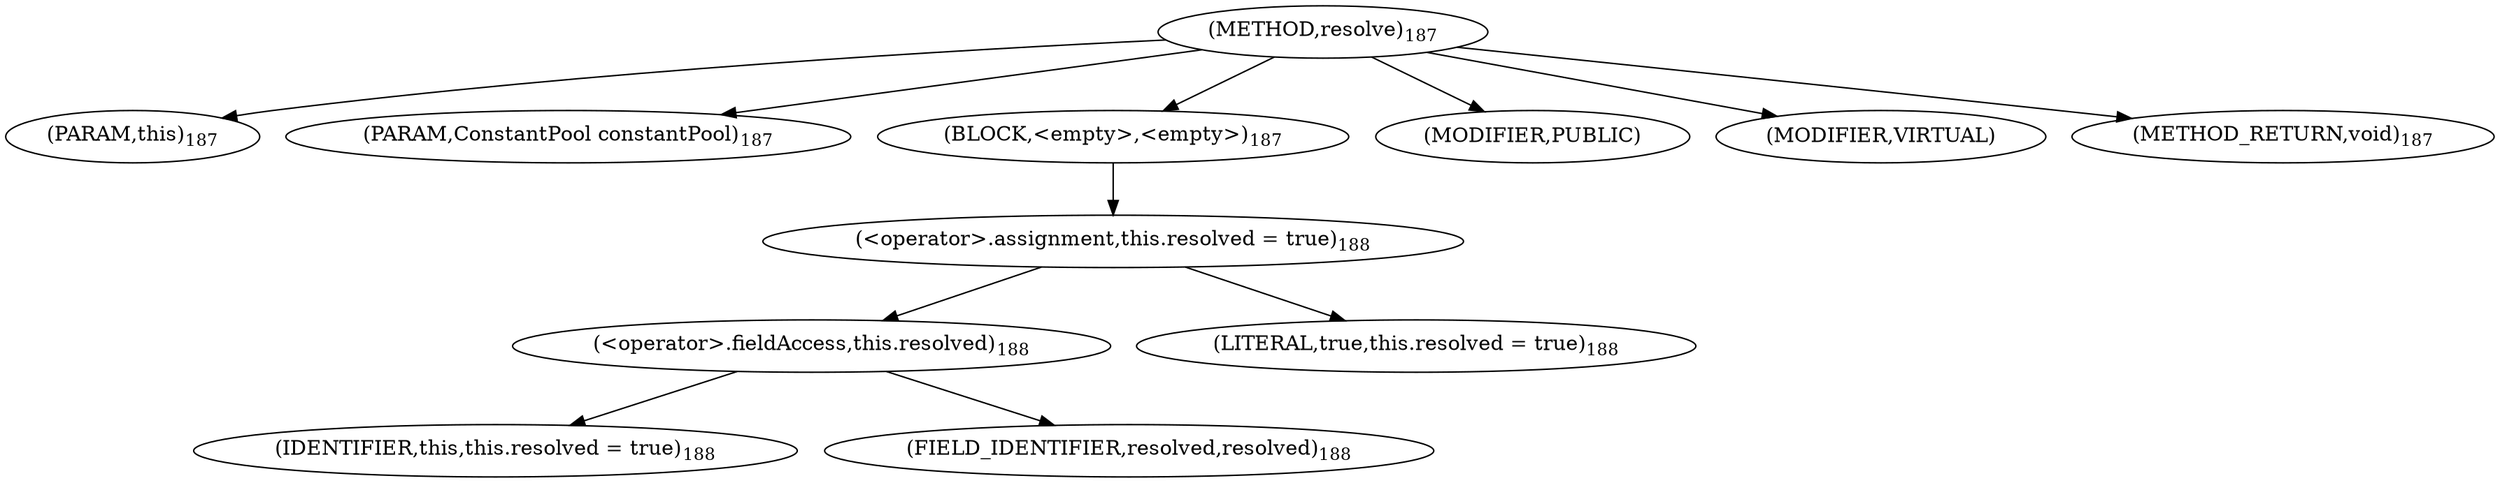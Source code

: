 digraph "resolve" {  
"239" [label = <(METHOD,resolve)<SUB>187</SUB>> ]
"240" [label = <(PARAM,this)<SUB>187</SUB>> ]
"241" [label = <(PARAM,ConstantPool constantPool)<SUB>187</SUB>> ]
"242" [label = <(BLOCK,&lt;empty&gt;,&lt;empty&gt;)<SUB>187</SUB>> ]
"243" [label = <(&lt;operator&gt;.assignment,this.resolved = true)<SUB>188</SUB>> ]
"244" [label = <(&lt;operator&gt;.fieldAccess,this.resolved)<SUB>188</SUB>> ]
"245" [label = <(IDENTIFIER,this,this.resolved = true)<SUB>188</SUB>> ]
"246" [label = <(FIELD_IDENTIFIER,resolved,resolved)<SUB>188</SUB>> ]
"247" [label = <(LITERAL,true,this.resolved = true)<SUB>188</SUB>> ]
"248" [label = <(MODIFIER,PUBLIC)> ]
"249" [label = <(MODIFIER,VIRTUAL)> ]
"250" [label = <(METHOD_RETURN,void)<SUB>187</SUB>> ]
  "239" -> "240" 
  "239" -> "241" 
  "239" -> "242" 
  "239" -> "248" 
  "239" -> "249" 
  "239" -> "250" 
  "242" -> "243" 
  "243" -> "244" 
  "243" -> "247" 
  "244" -> "245" 
  "244" -> "246" 
}
